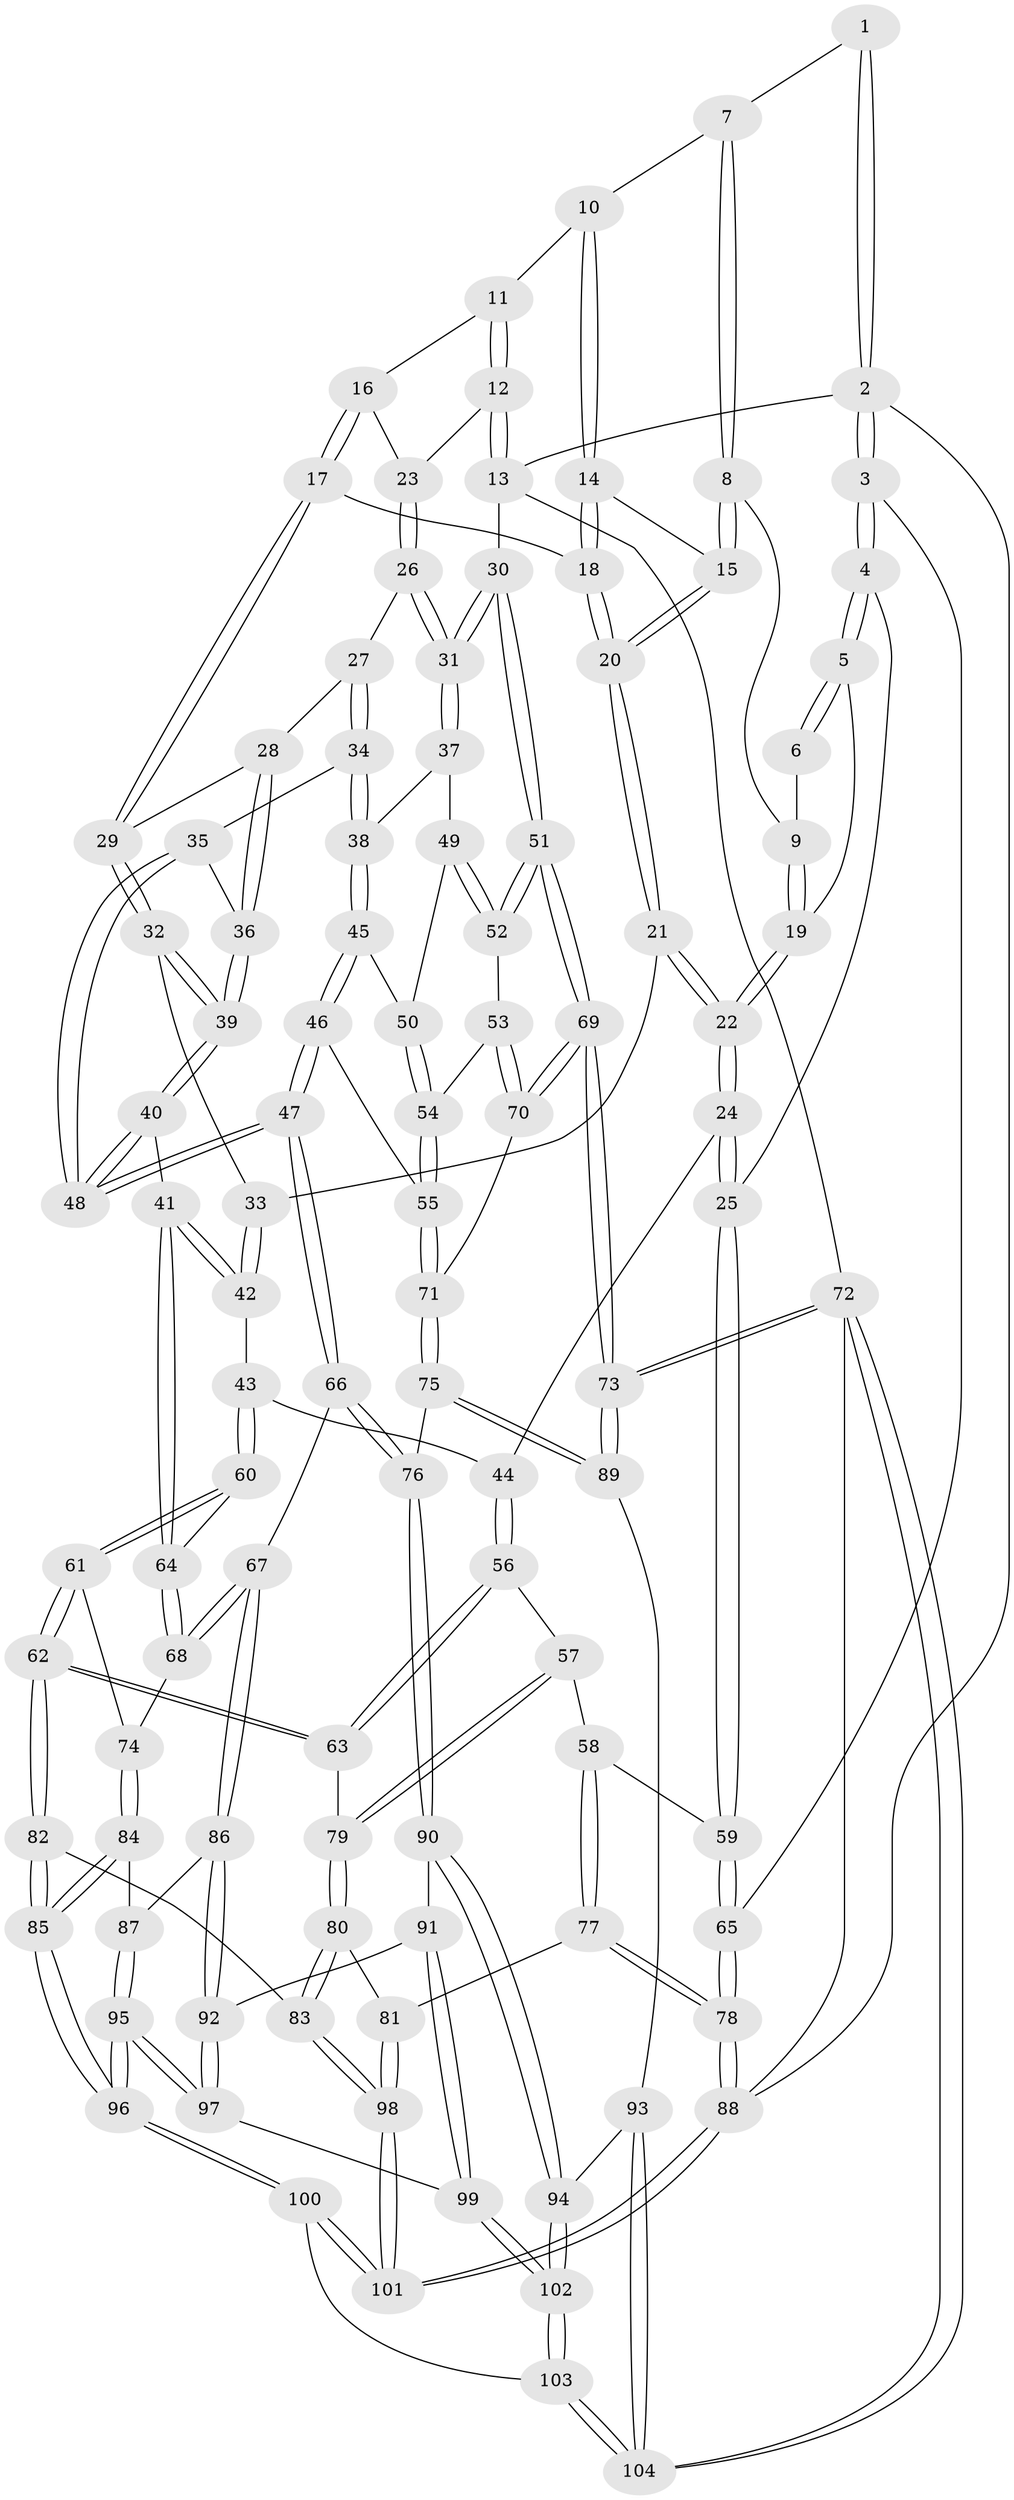 // Generated by graph-tools (version 1.1) at 2025/11/02/27/25 16:11:53]
// undirected, 104 vertices, 257 edges
graph export_dot {
graph [start="1"]
  node [color=gray90,style=filled];
  1 [pos="+0.25249892737372076+0"];
  2 [pos="+0+0"];
  3 [pos="+0+0.13672861838102943"];
  4 [pos="+0+0.16063051642215076"];
  5 [pos="+0.18275783038277793+0.08520987457235876"];
  6 [pos="+0.2241168362000523+0"];
  7 [pos="+0.41615291542138166+0"];
  8 [pos="+0.32986477867389513+0.057290236283672656"];
  9 [pos="+0.29494781615149424+0.07005970852762183"];
  10 [pos="+0.5703006232687088+0"];
  11 [pos="+0.6504938567435913+0"];
  12 [pos="+1+0"];
  13 [pos="+1+0"];
  14 [pos="+0.5467500177038003+0.02286021870218857"];
  15 [pos="+0.3796917802563305+0.11190356698526292"];
  16 [pos="+0.7563496434849972+0.0639499380712548"];
  17 [pos="+0.627361606254492+0.18999400888891066"];
  18 [pos="+0.5579170420481924+0.07685756288014826"];
  19 [pos="+0.249272596180732+0.09946506995303458"];
  20 [pos="+0.38942584272144803+0.23395739605705942"];
  21 [pos="+0.3867096172433301+0.24457927952321168"];
  22 [pos="+0.3069267920670449+0.29175206261532605"];
  23 [pos="+0.8155466652547759+0.10393092392457727"];
  24 [pos="+0.2987588245577747+0.30141598269032116"];
  25 [pos="+0.10678004643450313+0.31545900543721467"];
  26 [pos="+0.845463182344019+0.1855801690729999"];
  27 [pos="+0.810877980266268+0.21671655456289213"];
  28 [pos="+0.7776662732200917+0.2148526219650575"];
  29 [pos="+0.62812064768654+0.19451298303530576"];
  30 [pos="+1+0.15998452729566986"];
  31 [pos="+1+0.20996823021086217"];
  32 [pos="+0.6044266743980412+0.2514670430439969"];
  33 [pos="+0.47210110410322537+0.27107987515872306"];
  34 [pos="+0.8040550960641744+0.31006087333512394"];
  35 [pos="+0.7895615116191913+0.31792003440236694"];
  36 [pos="+0.6889051215489548+0.3315699181277901"];
  37 [pos="+0.9794793822120546+0.3143879475088258"];
  38 [pos="+0.8174757199611835+0.3230651202892804"];
  39 [pos="+0.6379667374971962+0.3434862163154756"];
  40 [pos="+0.635515779350061+0.3694744160160772"];
  41 [pos="+0.5675735051171132+0.4258117080866062"];
  42 [pos="+0.497893737528999+0.4061409389685705"];
  43 [pos="+0.43855862935936507+0.4295898245616504"];
  44 [pos="+0.3309633264721175+0.379306129667262"];
  45 [pos="+0.8562649458325753+0.41856832511868286"];
  46 [pos="+0.8122698532175456+0.44943597823830994"];
  47 [pos="+0.7444831937667978+0.47994639375159054"];
  48 [pos="+0.7336226528660813+0.4628883585336907"];
  49 [pos="+0.941511372331532+0.3693573403357845"];
  50 [pos="+0.870210855175463+0.419872707234321"];
  51 [pos="+1+0.4656031232656305"];
  52 [pos="+0.9782037182313258+0.4655499278669407"];
  53 [pos="+0.948087476867784+0.48188676572670547"];
  54 [pos="+0.915110153315561+0.4781634722840141"];
  55 [pos="+0.8856575708644233+0.5371112857835646"];
  56 [pos="+0.31842306247530455+0.44254806367066996"];
  57 [pos="+0.14732244768869804+0.5187042566206667"];
  58 [pos="+0.13345280903555018+0.5047677175727142"];
  59 [pos="+0.12563764768608987+0.4839722927567259"];
  60 [pos="+0.44425247073119745+0.5019952508461502"];
  61 [pos="+0.39852710563113247+0.6092505355100719"];
  62 [pos="+0.3664732907498223+0.6092799828108105"];
  63 [pos="+0.3394983244975521+0.5919831264132092"];
  64 [pos="+0.5643491641017668+0.493846680742461"];
  65 [pos="+0+0.5382259820390719"];
  66 [pos="+0.7219387973214747+0.6326210721106909"];
  67 [pos="+0.6926526144367693+0.6418189567039033"];
  68 [pos="+0.589598502947738+0.5742073807900981"];
  69 [pos="+1+0.6877802252904295"];
  70 [pos="+0.9888344510754675+0.6317598186955881"];
  71 [pos="+0.8671240011001438+0.6360980542391741"];
  72 [pos="+1+1"];
  73 [pos="+1+0.8010821511119169"];
  74 [pos="+0.4038175591412956+0.6118004398292191"];
  75 [pos="+0.836256817882875+0.6486296028531372"];
  76 [pos="+0.7929916702995737+0.6579643629242201"];
  77 [pos="+0+0.7002199331345268"];
  78 [pos="+0+0.7027257923661367"];
  79 [pos="+0.19203067666097937+0.5940087663729884"];
  80 [pos="+0.1698667956567061+0.6445735079046044"];
  81 [pos="+0.06160960344182677+0.7357973934253372"];
  82 [pos="+0.29521999861033865+0.7929988783030972"];
  83 [pos="+0.28935834776135505+0.7928144568693539"];
  84 [pos="+0.4839909952003104+0.7394222963766476"];
  85 [pos="+0.3919424901597704+0.8775125889983256"];
  86 [pos="+0.6511634576846851+0.7025078911747759"];
  87 [pos="+0.569948827300682+0.7403511316162646"];
  88 [pos="+0+1"];
  89 [pos="+0.9983658438813857+0.8532799878354561"];
  90 [pos="+0.8317992030710132+0.8349420602498846"];
  91 [pos="+0.6914272081024923+0.8234332401052692"];
  92 [pos="+0.669959748524796+0.806395600832052"];
  93 [pos="+0.9383217680794+0.8750373877176206"];
  94 [pos="+0.8472270065229679+0.8674780389629222"];
  95 [pos="+0.5512016617354439+0.9437875836751713"];
  96 [pos="+0.45225096612455357+1"];
  97 [pos="+0.6262929616277428+0.8865837224889321"];
  98 [pos="+0.14604795203865215+0.8501147751157334"];
  99 [pos="+0.7379387969863924+0.9134209976241737"];
  100 [pos="+0.4485805932857598+1"];
  101 [pos="+0.06497809097341972+1"];
  102 [pos="+0.7796104059957715+0.9487047070278233"];
  103 [pos="+0.7197383491845661+1"];
  104 [pos="+0.9077109315838892+1"];
  1 -- 2;
  1 -- 2;
  1 -- 7;
  2 -- 3;
  2 -- 3;
  2 -- 13;
  2 -- 88;
  3 -- 4;
  3 -- 4;
  3 -- 65;
  4 -- 5;
  4 -- 5;
  4 -- 25;
  5 -- 6;
  5 -- 6;
  5 -- 19;
  6 -- 9;
  7 -- 8;
  7 -- 8;
  7 -- 10;
  8 -- 9;
  8 -- 15;
  8 -- 15;
  9 -- 19;
  9 -- 19;
  10 -- 11;
  10 -- 14;
  10 -- 14;
  11 -- 12;
  11 -- 12;
  11 -- 16;
  12 -- 13;
  12 -- 13;
  12 -- 23;
  13 -- 30;
  13 -- 72;
  14 -- 15;
  14 -- 18;
  14 -- 18;
  15 -- 20;
  15 -- 20;
  16 -- 17;
  16 -- 17;
  16 -- 23;
  17 -- 18;
  17 -- 29;
  17 -- 29;
  18 -- 20;
  18 -- 20;
  19 -- 22;
  19 -- 22;
  20 -- 21;
  20 -- 21;
  21 -- 22;
  21 -- 22;
  21 -- 33;
  22 -- 24;
  22 -- 24;
  23 -- 26;
  23 -- 26;
  24 -- 25;
  24 -- 25;
  24 -- 44;
  25 -- 59;
  25 -- 59;
  26 -- 27;
  26 -- 31;
  26 -- 31;
  27 -- 28;
  27 -- 34;
  27 -- 34;
  28 -- 29;
  28 -- 36;
  28 -- 36;
  29 -- 32;
  29 -- 32;
  30 -- 31;
  30 -- 31;
  30 -- 51;
  30 -- 51;
  31 -- 37;
  31 -- 37;
  32 -- 33;
  32 -- 39;
  32 -- 39;
  33 -- 42;
  33 -- 42;
  34 -- 35;
  34 -- 38;
  34 -- 38;
  35 -- 36;
  35 -- 48;
  35 -- 48;
  36 -- 39;
  36 -- 39;
  37 -- 38;
  37 -- 49;
  38 -- 45;
  38 -- 45;
  39 -- 40;
  39 -- 40;
  40 -- 41;
  40 -- 48;
  40 -- 48;
  41 -- 42;
  41 -- 42;
  41 -- 64;
  41 -- 64;
  42 -- 43;
  43 -- 44;
  43 -- 60;
  43 -- 60;
  44 -- 56;
  44 -- 56;
  45 -- 46;
  45 -- 46;
  45 -- 50;
  46 -- 47;
  46 -- 47;
  46 -- 55;
  47 -- 48;
  47 -- 48;
  47 -- 66;
  47 -- 66;
  49 -- 50;
  49 -- 52;
  49 -- 52;
  50 -- 54;
  50 -- 54;
  51 -- 52;
  51 -- 52;
  51 -- 69;
  51 -- 69;
  52 -- 53;
  53 -- 54;
  53 -- 70;
  53 -- 70;
  54 -- 55;
  54 -- 55;
  55 -- 71;
  55 -- 71;
  56 -- 57;
  56 -- 63;
  56 -- 63;
  57 -- 58;
  57 -- 79;
  57 -- 79;
  58 -- 59;
  58 -- 77;
  58 -- 77;
  59 -- 65;
  59 -- 65;
  60 -- 61;
  60 -- 61;
  60 -- 64;
  61 -- 62;
  61 -- 62;
  61 -- 74;
  62 -- 63;
  62 -- 63;
  62 -- 82;
  62 -- 82;
  63 -- 79;
  64 -- 68;
  64 -- 68;
  65 -- 78;
  65 -- 78;
  66 -- 67;
  66 -- 76;
  66 -- 76;
  67 -- 68;
  67 -- 68;
  67 -- 86;
  67 -- 86;
  68 -- 74;
  69 -- 70;
  69 -- 70;
  69 -- 73;
  69 -- 73;
  70 -- 71;
  71 -- 75;
  71 -- 75;
  72 -- 73;
  72 -- 73;
  72 -- 104;
  72 -- 104;
  72 -- 88;
  73 -- 89;
  73 -- 89;
  74 -- 84;
  74 -- 84;
  75 -- 76;
  75 -- 89;
  75 -- 89;
  76 -- 90;
  76 -- 90;
  77 -- 78;
  77 -- 78;
  77 -- 81;
  78 -- 88;
  78 -- 88;
  79 -- 80;
  79 -- 80;
  80 -- 81;
  80 -- 83;
  80 -- 83;
  81 -- 98;
  81 -- 98;
  82 -- 83;
  82 -- 85;
  82 -- 85;
  83 -- 98;
  83 -- 98;
  84 -- 85;
  84 -- 85;
  84 -- 87;
  85 -- 96;
  85 -- 96;
  86 -- 87;
  86 -- 92;
  86 -- 92;
  87 -- 95;
  87 -- 95;
  88 -- 101;
  88 -- 101;
  89 -- 93;
  90 -- 91;
  90 -- 94;
  90 -- 94;
  91 -- 92;
  91 -- 99;
  91 -- 99;
  92 -- 97;
  92 -- 97;
  93 -- 94;
  93 -- 104;
  93 -- 104;
  94 -- 102;
  94 -- 102;
  95 -- 96;
  95 -- 96;
  95 -- 97;
  95 -- 97;
  96 -- 100;
  96 -- 100;
  97 -- 99;
  98 -- 101;
  98 -- 101;
  99 -- 102;
  99 -- 102;
  100 -- 101;
  100 -- 101;
  100 -- 103;
  102 -- 103;
  102 -- 103;
  103 -- 104;
  103 -- 104;
}
